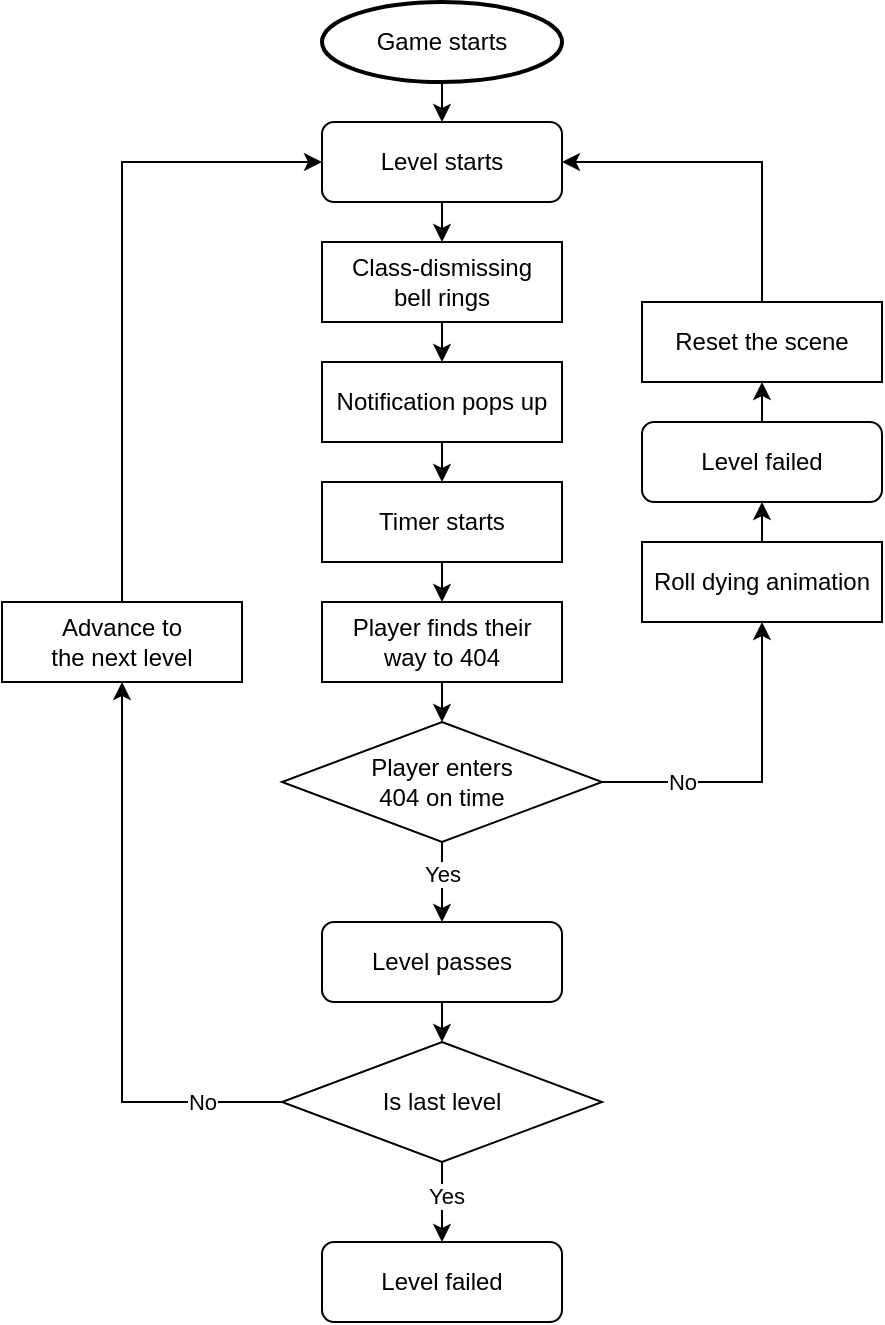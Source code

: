 <mxfile version="25.0.1">
  <diagram name="Page-1" id="1pWacO_ry8iib0TnXtKL">
    <mxGraphModel dx="1436" dy="735" grid="1" gridSize="10" guides="1" tooltips="1" connect="1" arrows="1" fold="1" page="1" pageScale="1" pageWidth="520" pageHeight="740" math="0" shadow="0">
      <root>
        <mxCell id="0" />
        <mxCell id="1" parent="0" />
        <mxCell id="lrwqIU0S0etcU-j60iW2-27" style="edgeStyle=orthogonalEdgeStyle;rounded=0;orthogonalLoop=1;jettySize=auto;html=1;exitX=0.5;exitY=1;exitDx=0;exitDy=0;exitPerimeter=0;entryX=0.5;entryY=0;entryDx=0;entryDy=0;" edge="1" parent="1" source="lrwqIU0S0etcU-j60iW2-4" target="lrwqIU0S0etcU-j60iW2-25">
          <mxGeometry relative="1" as="geometry" />
        </mxCell>
        <mxCell id="lrwqIU0S0etcU-j60iW2-4" value="&lt;div&gt;Game starts&lt;/div&gt;" style="strokeWidth=2;html=1;shape=mxgraph.flowchart.start_2;whiteSpace=wrap;" vertex="1" parent="1">
          <mxGeometry x="200" y="40" width="120" height="40" as="geometry" />
        </mxCell>
        <mxCell id="lrwqIU0S0etcU-j60iW2-15" style="edgeStyle=orthogonalEdgeStyle;rounded=0;orthogonalLoop=1;jettySize=auto;html=1;exitX=0.5;exitY=1;exitDx=0;exitDy=0;entryX=0.5;entryY=0;entryDx=0;entryDy=0;" edge="1" parent="1" source="lrwqIU0S0etcU-j60iW2-6" target="lrwqIU0S0etcU-j60iW2-7">
          <mxGeometry relative="1" as="geometry" />
        </mxCell>
        <mxCell id="lrwqIU0S0etcU-j60iW2-6" value="&lt;div&gt;Class-dismissing&lt;br&gt;&lt;/div&gt;&lt;div&gt;bell rings&lt;/div&gt;" style="rounded=0;whiteSpace=wrap;html=1;" vertex="1" parent="1">
          <mxGeometry x="200" y="160" width="120" height="40" as="geometry" />
        </mxCell>
        <mxCell id="lrwqIU0S0etcU-j60iW2-16" style="edgeStyle=orthogonalEdgeStyle;rounded=0;orthogonalLoop=1;jettySize=auto;html=1;exitX=0.5;exitY=1;exitDx=0;exitDy=0;entryX=0.5;entryY=0;entryDx=0;entryDy=0;" edge="1" parent="1" source="lrwqIU0S0etcU-j60iW2-7" target="lrwqIU0S0etcU-j60iW2-10">
          <mxGeometry relative="1" as="geometry" />
        </mxCell>
        <mxCell id="lrwqIU0S0etcU-j60iW2-7" value="&lt;div&gt;Notification pops up&lt;/div&gt;" style="rounded=0;whiteSpace=wrap;html=1;" vertex="1" parent="1">
          <mxGeometry x="200" y="220" width="120" height="40" as="geometry" />
        </mxCell>
        <mxCell id="lrwqIU0S0etcU-j60iW2-37" style="edgeStyle=orthogonalEdgeStyle;rounded=0;orthogonalLoop=1;jettySize=auto;html=1;exitX=0.5;exitY=1;exitDx=0;exitDy=0;entryX=0.5;entryY=0;entryDx=0;entryDy=0;" edge="1" parent="1" source="lrwqIU0S0etcU-j60iW2-9" target="lrwqIU0S0etcU-j60iW2-36">
          <mxGeometry relative="1" as="geometry" />
        </mxCell>
        <mxCell id="lrwqIU0S0etcU-j60iW2-9" value="&lt;div&gt;Player finds their&lt;/div&gt;&lt;div&gt;way to 404&lt;br&gt;&lt;/div&gt;" style="rounded=0;whiteSpace=wrap;html=1;" vertex="1" parent="1">
          <mxGeometry x="200" y="340" width="120" height="40" as="geometry" />
        </mxCell>
        <mxCell id="lrwqIU0S0etcU-j60iW2-17" style="edgeStyle=orthogonalEdgeStyle;rounded=0;orthogonalLoop=1;jettySize=auto;html=1;exitX=0.5;exitY=1;exitDx=0;exitDy=0;entryX=0.5;entryY=0;entryDx=0;entryDy=0;" edge="1" parent="1" source="lrwqIU0S0etcU-j60iW2-10" target="lrwqIU0S0etcU-j60iW2-9">
          <mxGeometry relative="1" as="geometry" />
        </mxCell>
        <mxCell id="lrwqIU0S0etcU-j60iW2-10" value="Timer starts" style="rounded=0;whiteSpace=wrap;html=1;" vertex="1" parent="1">
          <mxGeometry x="200" y="280" width="120" height="40" as="geometry" />
        </mxCell>
        <mxCell id="lrwqIU0S0etcU-j60iW2-30" style="edgeStyle=orthogonalEdgeStyle;rounded=0;orthogonalLoop=1;jettySize=auto;html=1;exitX=0.5;exitY=0;exitDx=0;exitDy=0;entryX=0.5;entryY=1;entryDx=0;entryDy=0;" edge="1" parent="1" source="lrwqIU0S0etcU-j60iW2-34" target="lrwqIU0S0etcU-j60iW2-29">
          <mxGeometry relative="1" as="geometry">
            <mxPoint x="420" y="240" as="sourcePoint" />
          </mxGeometry>
        </mxCell>
        <mxCell id="lrwqIU0S0etcU-j60iW2-47" style="edgeStyle=orthogonalEdgeStyle;rounded=0;orthogonalLoop=1;jettySize=auto;html=1;exitX=0.5;exitY=0;exitDx=0;exitDy=0;entryX=0;entryY=0.5;entryDx=0;entryDy=0;" edge="1" parent="1" source="lrwqIU0S0etcU-j60iW2-12" target="lrwqIU0S0etcU-j60iW2-25">
          <mxGeometry relative="1" as="geometry" />
        </mxCell>
        <mxCell id="lrwqIU0S0etcU-j60iW2-12" value="Advance to&lt;br&gt;the next level" style="rounded=0;whiteSpace=wrap;html=1;" vertex="1" parent="1">
          <mxGeometry x="40" y="340" width="120" height="40" as="geometry" />
        </mxCell>
        <mxCell id="lrwqIU0S0etcU-j60iW2-48" style="edgeStyle=orthogonalEdgeStyle;rounded=0;orthogonalLoop=1;jettySize=auto;html=1;exitX=0.5;exitY=0;exitDx=0;exitDy=0;entryX=1;entryY=0.5;entryDx=0;entryDy=0;" edge="1" parent="1" source="lrwqIU0S0etcU-j60iW2-14" target="lrwqIU0S0etcU-j60iW2-25">
          <mxGeometry relative="1" as="geometry" />
        </mxCell>
        <mxCell id="lrwqIU0S0etcU-j60iW2-14" value="&lt;div&gt;Reset the scene&lt;br&gt;&lt;/div&gt;" style="rounded=0;whiteSpace=wrap;html=1;" vertex="1" parent="1">
          <mxGeometry x="360" y="190" width="120" height="40" as="geometry" />
        </mxCell>
        <mxCell id="lrwqIU0S0etcU-j60iW2-28" style="edgeStyle=orthogonalEdgeStyle;rounded=0;orthogonalLoop=1;jettySize=auto;html=1;exitX=0.5;exitY=1;exitDx=0;exitDy=0;entryX=0.5;entryY=0;entryDx=0;entryDy=0;" edge="1" parent="1" source="lrwqIU0S0etcU-j60iW2-25" target="lrwqIU0S0etcU-j60iW2-6">
          <mxGeometry relative="1" as="geometry" />
        </mxCell>
        <mxCell id="lrwqIU0S0etcU-j60iW2-25" value="Level starts" style="rounded=1;whiteSpace=wrap;html=1;" vertex="1" parent="1">
          <mxGeometry x="200" y="100" width="120" height="40" as="geometry" />
        </mxCell>
        <mxCell id="lrwqIU0S0etcU-j60iW2-31" style="edgeStyle=orthogonalEdgeStyle;rounded=0;orthogonalLoop=1;jettySize=auto;html=1;exitX=0.5;exitY=0;exitDx=0;exitDy=0;entryX=0.5;entryY=1;entryDx=0;entryDy=0;" edge="1" parent="1" source="lrwqIU0S0etcU-j60iW2-29" target="lrwqIU0S0etcU-j60iW2-14">
          <mxGeometry relative="1" as="geometry" />
        </mxCell>
        <mxCell id="lrwqIU0S0etcU-j60iW2-29" value="Level failed" style="rounded=1;whiteSpace=wrap;html=1;" vertex="1" parent="1">
          <mxGeometry x="360" y="250" width="120" height="40" as="geometry" />
        </mxCell>
        <mxCell id="lrwqIU0S0etcU-j60iW2-42" style="edgeStyle=orthogonalEdgeStyle;rounded=0;orthogonalLoop=1;jettySize=auto;html=1;exitX=0.5;exitY=1;exitDx=0;exitDy=0;entryX=0.5;entryY=0;entryDx=0;entryDy=0;" edge="1" parent="1" source="lrwqIU0S0etcU-j60iW2-32" target="lrwqIU0S0etcU-j60iW2-41">
          <mxGeometry relative="1" as="geometry" />
        </mxCell>
        <mxCell id="lrwqIU0S0etcU-j60iW2-32" value="Level passes" style="rounded=1;whiteSpace=wrap;html=1;" vertex="1" parent="1">
          <mxGeometry x="200" y="500" width="120" height="40" as="geometry" />
        </mxCell>
        <mxCell id="lrwqIU0S0etcU-j60iW2-34" value="Roll dying animation" style="rounded=0;whiteSpace=wrap;html=1;" vertex="1" parent="1">
          <mxGeometry x="360" y="310" width="120" height="40" as="geometry" />
        </mxCell>
        <mxCell id="lrwqIU0S0etcU-j60iW2-38" style="edgeStyle=orthogonalEdgeStyle;rounded=0;orthogonalLoop=1;jettySize=auto;html=1;exitX=0.5;exitY=1;exitDx=0;exitDy=0;entryX=0.5;entryY=0;entryDx=0;entryDy=0;" edge="1" parent="1" source="lrwqIU0S0etcU-j60iW2-36" target="lrwqIU0S0etcU-j60iW2-32">
          <mxGeometry relative="1" as="geometry" />
        </mxCell>
        <mxCell id="lrwqIU0S0etcU-j60iW2-40" value="Yes" style="edgeLabel;html=1;align=center;verticalAlign=middle;resizable=0;points=[];" vertex="1" connectable="0" parent="lrwqIU0S0etcU-j60iW2-38">
          <mxGeometry x="-0.233" relative="1" as="geometry">
            <mxPoint as="offset" />
          </mxGeometry>
        </mxCell>
        <mxCell id="lrwqIU0S0etcU-j60iW2-39" value="No" style="edgeStyle=orthogonalEdgeStyle;rounded=0;orthogonalLoop=1;jettySize=auto;html=1;exitX=1;exitY=0.5;exitDx=0;exitDy=0;" edge="1" parent="1" source="lrwqIU0S0etcU-j60iW2-36" target="lrwqIU0S0etcU-j60iW2-34">
          <mxGeometry x="-0.5" relative="1" as="geometry">
            <mxPoint as="offset" />
          </mxGeometry>
        </mxCell>
        <mxCell id="lrwqIU0S0etcU-j60iW2-36" value="&lt;div&gt;Player enters&lt;/div&gt;&lt;div&gt;404 on time&lt;/div&gt;" style="rhombus;whiteSpace=wrap;html=1;" vertex="1" parent="1">
          <mxGeometry x="180" y="400" width="160" height="60" as="geometry" />
        </mxCell>
        <mxCell id="lrwqIU0S0etcU-j60iW2-44" style="edgeStyle=orthogonalEdgeStyle;rounded=0;orthogonalLoop=1;jettySize=auto;html=1;exitX=0.5;exitY=1;exitDx=0;exitDy=0;entryX=0.5;entryY=0;entryDx=0;entryDy=0;" edge="1" parent="1" source="lrwqIU0S0etcU-j60iW2-41" target="lrwqIU0S0etcU-j60iW2-43">
          <mxGeometry relative="1" as="geometry" />
        </mxCell>
        <mxCell id="lrwqIU0S0etcU-j60iW2-45" value="Yes" style="edgeLabel;html=1;align=center;verticalAlign=middle;resizable=0;points=[];" vertex="1" connectable="0" parent="lrwqIU0S0etcU-j60iW2-44">
          <mxGeometry x="-0.15" y="2" relative="1" as="geometry">
            <mxPoint as="offset" />
          </mxGeometry>
        </mxCell>
        <mxCell id="lrwqIU0S0etcU-j60iW2-46" value="No" style="edgeStyle=orthogonalEdgeStyle;rounded=0;orthogonalLoop=1;jettySize=auto;html=1;exitX=0;exitY=0.5;exitDx=0;exitDy=0;entryX=0.5;entryY=1;entryDx=0;entryDy=0;" edge="1" parent="1" source="lrwqIU0S0etcU-j60iW2-41" target="lrwqIU0S0etcU-j60iW2-12">
          <mxGeometry x="-0.724" relative="1" as="geometry">
            <mxPoint as="offset" />
          </mxGeometry>
        </mxCell>
        <mxCell id="lrwqIU0S0etcU-j60iW2-41" value="Is last level" style="rhombus;whiteSpace=wrap;html=1;" vertex="1" parent="1">
          <mxGeometry x="180" y="560" width="160" height="60" as="geometry" />
        </mxCell>
        <mxCell id="lrwqIU0S0etcU-j60iW2-43" value="Level failed" style="rounded=1;whiteSpace=wrap;html=1;" vertex="1" parent="1">
          <mxGeometry x="200" y="660" width="120" height="40" as="geometry" />
        </mxCell>
      </root>
    </mxGraphModel>
  </diagram>
</mxfile>

